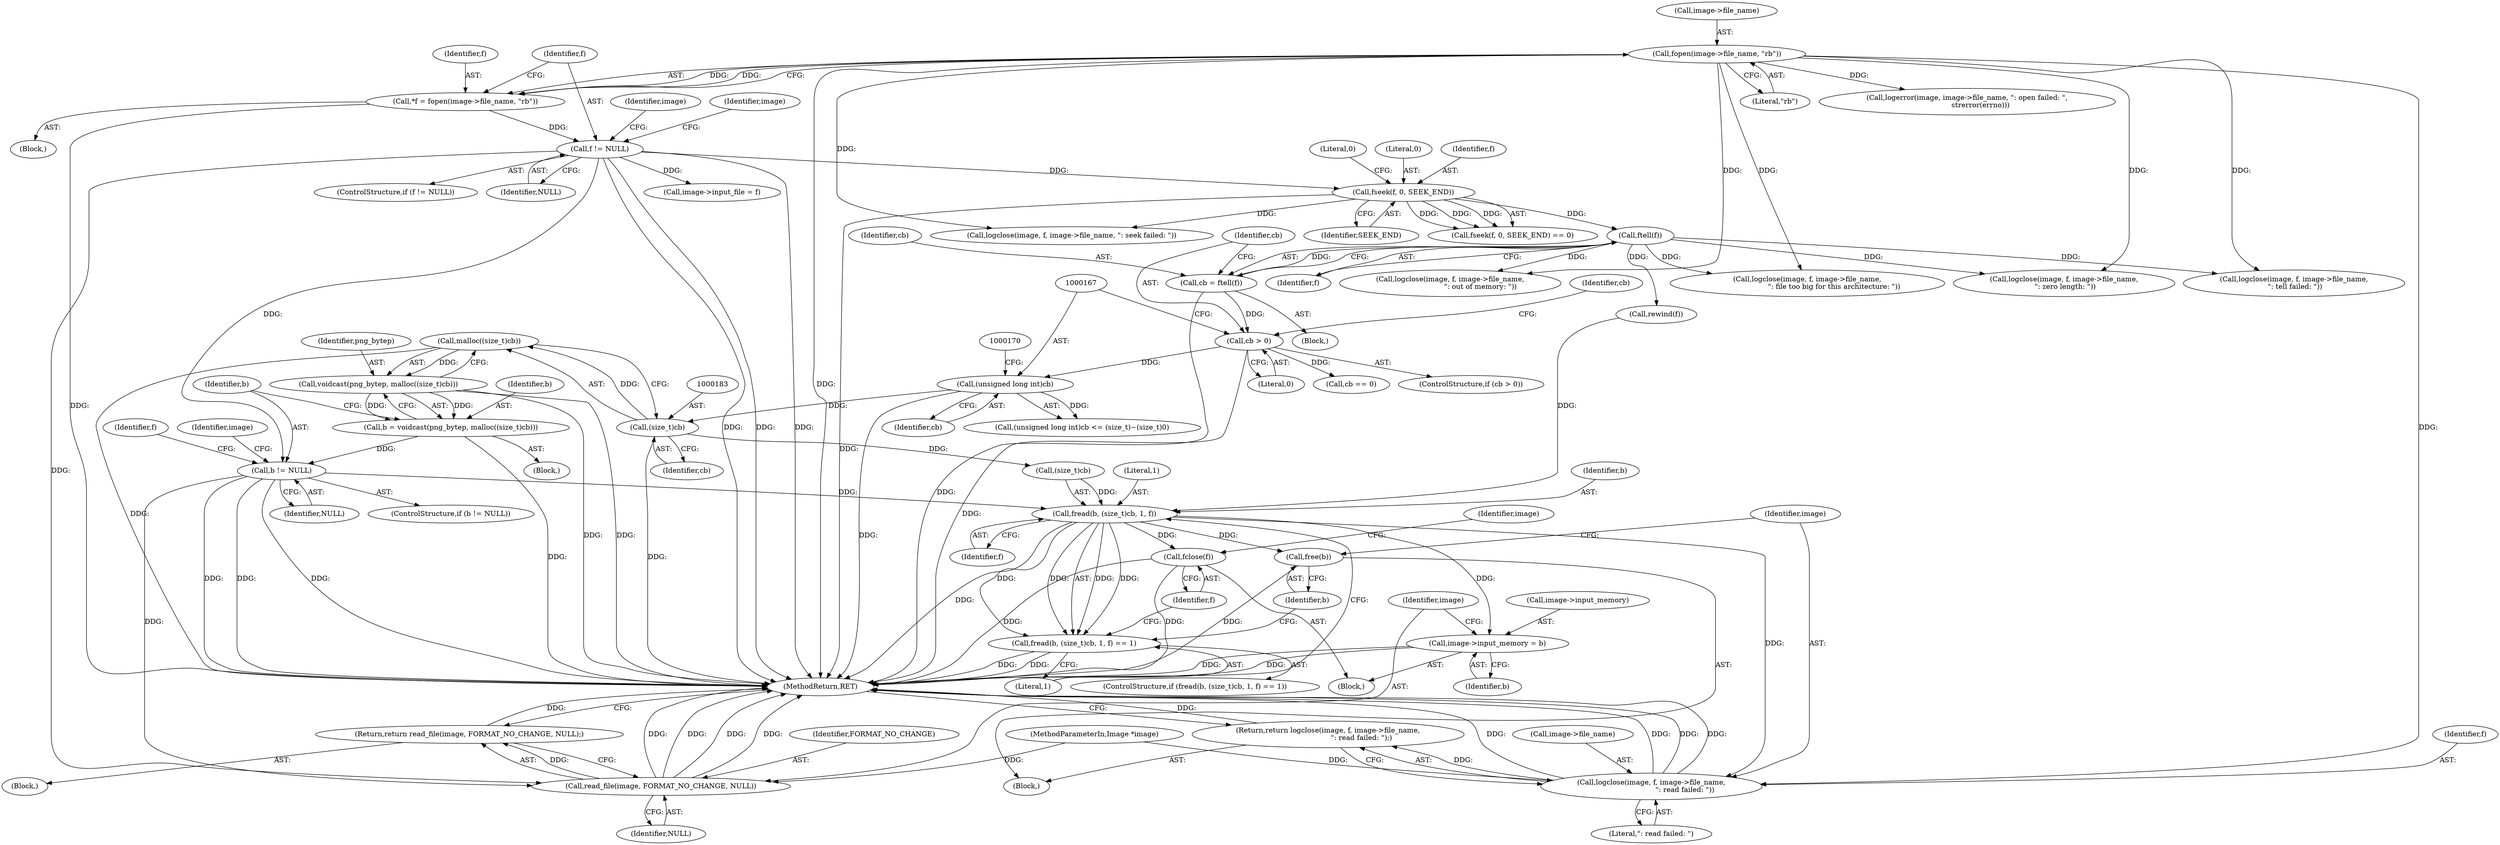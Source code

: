 digraph "0_Android_9d4853418ab2f754c2b63e091c29c5529b8b86ca_30@API" {
"1000181" [label="(Call,malloc((size_t)cb))"];
"1000182" [label="(Call,(size_t)cb)"];
"1000166" [label="(Call,(unsigned long int)cb)"];
"1000160" [label="(Call,cb > 0)"];
"1000155" [label="(Call,cb = ftell(f))"];
"1000157" [label="(Call,ftell(f))"];
"1000148" [label="(Call,fseek(f, 0, SEEK_END))"];
"1000129" [label="(Call,f != NULL)"];
"1000121" [label="(Call,*f = fopen(image->file_name, \"rb\"))"];
"1000123" [label="(Call,fopen(image->file_name, \"rb\"))"];
"1000179" [label="(Call,voidcast(png_bytep, malloc((size_t)cb)))"];
"1000177" [label="(Call,b = voidcast(png_bytep, malloc((size_t)cb)))"];
"1000186" [label="(Call,b != NULL)"];
"1000194" [label="(Call,fread(b, (size_t)cb, 1, f))"];
"1000193" [label="(Call,fread(b, (size_t)cb, 1, f) == 1)"];
"1000203" [label="(Call,fclose(f))"];
"1000210" [label="(Call,image->input_memory = b)"];
"1000217" [label="(Call,free(b))"];
"1000220" [label="(Call,logclose(image, f, image->file_name,\n                              \": read failed: \"))"];
"1000219" [label="(Return,return logclose(image, f, image->file_name,\n                              \": read failed: \");)"];
"1000287" [label="(Call,read_file(image, FORMAT_NO_CHANGE, NULL))"];
"1000286" [label="(Return,return read_file(image, FORMAT_NO_CHANGE, NULL);)"];
"1000193" [label="(Call,fread(b, (size_t)cb, 1, f) == 1)"];
"1000160" [label="(Call,cb > 0)"];
"1000139" [label="(Call,image->input_file = f)"];
"1000105" [label="(Block,)"];
"1000195" [label="(Identifier,b)"];
"1000222" [label="(Identifier,f)"];
"1000200" [label="(Identifier,f)"];
"1000216" [label="(Block,)"];
"1000128" [label="(ControlStructure,if (f != NULL))"];
"1000269" [label="(Call,logclose(image, f, image->file_name, \": seek failed: \"))"];
"1000187" [label="(Identifier,b)"];
"1000149" [label="(Identifier,f)"];
"1000287" [label="(Call,read_file(image, FORMAT_NO_CHANGE, NULL))"];
"1000226" [label="(Literal,\": read failed: \")"];
"1000220" [label="(Call,logclose(image, f, image->file_name,\n                              \": read failed: \"))"];
"1000214" [label="(Identifier,b)"];
"1000223" [label="(Call,image->file_name)"];
"1000238" [label="(Call,logclose(image, f, image->file_name,\n                        \": file too big for this architecture: \"))"];
"1000291" [label="(MethodReturn,RET)"];
"1000119" [label="(Block,)"];
"1000186" [label="(Call,b != NULL)"];
"1000159" [label="(ControlStructure,if (cb > 0))"];
"1000122" [label="(Identifier,f)"];
"1000194" [label="(Call,fread(b, (size_t)cb, 1, f))"];
"1000251" [label="(Call,logclose(image, f, image->file_name,\n \": zero length: \"))"];
"1000152" [label="(Literal,0)"];
"1000130" [label="(Identifier,f)"];
"1000217" [label="(Call,free(b))"];
"1000190" [label="(Call,rewind(f))"];
"1000148" [label="(Call,fseek(f, 0, SEEK_END))"];
"1000289" [label="(Identifier,FORMAT_NO_CHANGE)"];
"1000286" [label="(Return,return read_file(image, FORMAT_NO_CHANGE, NULL);)"];
"1000188" [label="(Identifier,NULL)"];
"1000156" [label="(Identifier,cb)"];
"1000201" [label="(Literal,1)"];
"1000184" [label="(Identifier,cb)"];
"1000178" [label="(Identifier,b)"];
"1000161" [label="(Identifier,cb)"];
"1000191" [label="(Identifier,f)"];
"1000230" [label="(Identifier,image)"];
"1000218" [label="(Identifier,b)"];
"1000192" [label="(ControlStructure,if (fread(b, (size_t)cb, 1, f) == 1))"];
"1000221" [label="(Identifier,image)"];
"1000136" [label="(Identifier,image)"];
"1000151" [label="(Identifier,SEEK_END)"];
"1000124" [label="(Call,image->file_name)"];
"1000229" [label="(Call,logclose(image, f, image->file_name,\n                           \": out of memory: \"))"];
"1000177" [label="(Call,b = voidcast(png_bytep, malloc((size_t)cb)))"];
"1000260" [label="(Call,logclose(image, f, image->file_name,\n \": tell failed: \"))"];
"1000123" [label="(Call,fopen(image->file_name, \"rb\"))"];
"1000210" [label="(Call,image->input_memory = b)"];
"1000153" [label="(Block,)"];
"1000131" [label="(Identifier,NULL)"];
"1000219" [label="(Return,return logclose(image, f, image->file_name,\n                              \": read failed: \");)"];
"1000207" [label="(Identifier,image)"];
"1000162" [label="(Literal,0)"];
"1000202" [label="(Block,)"];
"1000104" [label="(MethodParameterIn,Image *image)"];
"1000150" [label="(Literal,0)"];
"1000290" [label="(Identifier,NULL)"];
"1000182" [label="(Call,(size_t)cb)"];
"1000204" [label="(Identifier,f)"];
"1000121" [label="(Call,*f = fopen(image->file_name, \"rb\"))"];
"1000247" [label="(Call,cb == 0)"];
"1000127" [label="(Literal,\"rb\")"];
"1000179" [label="(Call,voidcast(png_bytep, malloc((size_t)cb)))"];
"1000203" [label="(Call,fclose(f))"];
"1000185" [label="(ControlStructure,if (b != NULL))"];
"1000248" [label="(Identifier,cb)"];
"1000180" [label="(Identifier,png_bytep)"];
"1000168" [label="(Identifier,cb)"];
"1000158" [label="(Identifier,f)"];
"1000196" [label="(Call,(size_t)cb)"];
"1000157" [label="(Call,ftell(f))"];
"1000199" [label="(Literal,1)"];
"1000278" [label="(Call,logerror(image, image->file_name, \": open failed: \",\n            strerror(errno)))"];
"1000279" [label="(Identifier,image)"];
"1000129" [label="(Call,f != NULL)"];
"1000211" [label="(Call,image->input_memory)"];
"1000181" [label="(Call,malloc((size_t)cb))"];
"1000147" [label="(Call,fseek(f, 0, SEEK_END) == 0)"];
"1000288" [label="(Identifier,image)"];
"1000155" [label="(Call,cb = ftell(f))"];
"1000166" [label="(Call,(unsigned long int)cb)"];
"1000165" [label="(Call,(unsigned long int)cb <= (size_t)~(size_t)0)"];
"1000175" [label="(Block,)"];
"1000181" -> "1000179"  [label="AST: "];
"1000181" -> "1000182"  [label="CFG: "];
"1000182" -> "1000181"  [label="AST: "];
"1000179" -> "1000181"  [label="CFG: "];
"1000181" -> "1000291"  [label="DDG: "];
"1000181" -> "1000179"  [label="DDG: "];
"1000182" -> "1000181"  [label="DDG: "];
"1000182" -> "1000184"  [label="CFG: "];
"1000183" -> "1000182"  [label="AST: "];
"1000184" -> "1000182"  [label="AST: "];
"1000182" -> "1000291"  [label="DDG: "];
"1000166" -> "1000182"  [label="DDG: "];
"1000182" -> "1000196"  [label="DDG: "];
"1000166" -> "1000165"  [label="AST: "];
"1000166" -> "1000168"  [label="CFG: "];
"1000167" -> "1000166"  [label="AST: "];
"1000168" -> "1000166"  [label="AST: "];
"1000170" -> "1000166"  [label="CFG: "];
"1000166" -> "1000291"  [label="DDG: "];
"1000166" -> "1000165"  [label="DDG: "];
"1000160" -> "1000166"  [label="DDG: "];
"1000160" -> "1000159"  [label="AST: "];
"1000160" -> "1000162"  [label="CFG: "];
"1000161" -> "1000160"  [label="AST: "];
"1000162" -> "1000160"  [label="AST: "];
"1000167" -> "1000160"  [label="CFG: "];
"1000248" -> "1000160"  [label="CFG: "];
"1000160" -> "1000291"  [label="DDG: "];
"1000155" -> "1000160"  [label="DDG: "];
"1000160" -> "1000247"  [label="DDG: "];
"1000155" -> "1000153"  [label="AST: "];
"1000155" -> "1000157"  [label="CFG: "];
"1000156" -> "1000155"  [label="AST: "];
"1000157" -> "1000155"  [label="AST: "];
"1000161" -> "1000155"  [label="CFG: "];
"1000155" -> "1000291"  [label="DDG: "];
"1000157" -> "1000155"  [label="DDG: "];
"1000157" -> "1000158"  [label="CFG: "];
"1000158" -> "1000157"  [label="AST: "];
"1000148" -> "1000157"  [label="DDG: "];
"1000157" -> "1000190"  [label="DDG: "];
"1000157" -> "1000229"  [label="DDG: "];
"1000157" -> "1000238"  [label="DDG: "];
"1000157" -> "1000251"  [label="DDG: "];
"1000157" -> "1000260"  [label="DDG: "];
"1000148" -> "1000147"  [label="AST: "];
"1000148" -> "1000151"  [label="CFG: "];
"1000149" -> "1000148"  [label="AST: "];
"1000150" -> "1000148"  [label="AST: "];
"1000151" -> "1000148"  [label="AST: "];
"1000152" -> "1000148"  [label="CFG: "];
"1000148" -> "1000291"  [label="DDG: "];
"1000148" -> "1000147"  [label="DDG: "];
"1000148" -> "1000147"  [label="DDG: "];
"1000148" -> "1000147"  [label="DDG: "];
"1000129" -> "1000148"  [label="DDG: "];
"1000148" -> "1000269"  [label="DDG: "];
"1000129" -> "1000128"  [label="AST: "];
"1000129" -> "1000131"  [label="CFG: "];
"1000130" -> "1000129"  [label="AST: "];
"1000131" -> "1000129"  [label="AST: "];
"1000136" -> "1000129"  [label="CFG: "];
"1000279" -> "1000129"  [label="CFG: "];
"1000129" -> "1000291"  [label="DDG: "];
"1000129" -> "1000291"  [label="DDG: "];
"1000129" -> "1000291"  [label="DDG: "];
"1000121" -> "1000129"  [label="DDG: "];
"1000129" -> "1000139"  [label="DDG: "];
"1000129" -> "1000186"  [label="DDG: "];
"1000129" -> "1000287"  [label="DDG: "];
"1000121" -> "1000119"  [label="AST: "];
"1000121" -> "1000123"  [label="CFG: "];
"1000122" -> "1000121"  [label="AST: "];
"1000123" -> "1000121"  [label="AST: "];
"1000130" -> "1000121"  [label="CFG: "];
"1000121" -> "1000291"  [label="DDG: "];
"1000123" -> "1000121"  [label="DDG: "];
"1000123" -> "1000121"  [label="DDG: "];
"1000123" -> "1000127"  [label="CFG: "];
"1000124" -> "1000123"  [label="AST: "];
"1000127" -> "1000123"  [label="AST: "];
"1000123" -> "1000291"  [label="DDG: "];
"1000123" -> "1000220"  [label="DDG: "];
"1000123" -> "1000229"  [label="DDG: "];
"1000123" -> "1000238"  [label="DDG: "];
"1000123" -> "1000251"  [label="DDG: "];
"1000123" -> "1000260"  [label="DDG: "];
"1000123" -> "1000269"  [label="DDG: "];
"1000123" -> "1000278"  [label="DDG: "];
"1000179" -> "1000177"  [label="AST: "];
"1000180" -> "1000179"  [label="AST: "];
"1000177" -> "1000179"  [label="CFG: "];
"1000179" -> "1000291"  [label="DDG: "];
"1000179" -> "1000291"  [label="DDG: "];
"1000179" -> "1000177"  [label="DDG: "];
"1000179" -> "1000177"  [label="DDG: "];
"1000177" -> "1000175"  [label="AST: "];
"1000178" -> "1000177"  [label="AST: "];
"1000187" -> "1000177"  [label="CFG: "];
"1000177" -> "1000291"  [label="DDG: "];
"1000177" -> "1000186"  [label="DDG: "];
"1000186" -> "1000185"  [label="AST: "];
"1000186" -> "1000188"  [label="CFG: "];
"1000187" -> "1000186"  [label="AST: "];
"1000188" -> "1000186"  [label="AST: "];
"1000191" -> "1000186"  [label="CFG: "];
"1000230" -> "1000186"  [label="CFG: "];
"1000186" -> "1000291"  [label="DDG: "];
"1000186" -> "1000291"  [label="DDG: "];
"1000186" -> "1000291"  [label="DDG: "];
"1000186" -> "1000194"  [label="DDG: "];
"1000186" -> "1000287"  [label="DDG: "];
"1000194" -> "1000193"  [label="AST: "];
"1000194" -> "1000200"  [label="CFG: "];
"1000195" -> "1000194"  [label="AST: "];
"1000196" -> "1000194"  [label="AST: "];
"1000199" -> "1000194"  [label="AST: "];
"1000200" -> "1000194"  [label="AST: "];
"1000201" -> "1000194"  [label="CFG: "];
"1000194" -> "1000291"  [label="DDG: "];
"1000194" -> "1000193"  [label="DDG: "];
"1000194" -> "1000193"  [label="DDG: "];
"1000194" -> "1000193"  [label="DDG: "];
"1000194" -> "1000193"  [label="DDG: "];
"1000196" -> "1000194"  [label="DDG: "];
"1000190" -> "1000194"  [label="DDG: "];
"1000194" -> "1000203"  [label="DDG: "];
"1000194" -> "1000210"  [label="DDG: "];
"1000194" -> "1000217"  [label="DDG: "];
"1000194" -> "1000220"  [label="DDG: "];
"1000193" -> "1000192"  [label="AST: "];
"1000193" -> "1000201"  [label="CFG: "];
"1000201" -> "1000193"  [label="AST: "];
"1000204" -> "1000193"  [label="CFG: "];
"1000218" -> "1000193"  [label="CFG: "];
"1000193" -> "1000291"  [label="DDG: "];
"1000193" -> "1000291"  [label="DDG: "];
"1000203" -> "1000202"  [label="AST: "];
"1000203" -> "1000204"  [label="CFG: "];
"1000204" -> "1000203"  [label="AST: "];
"1000207" -> "1000203"  [label="CFG: "];
"1000203" -> "1000291"  [label="DDG: "];
"1000203" -> "1000291"  [label="DDG: "];
"1000210" -> "1000202"  [label="AST: "];
"1000210" -> "1000214"  [label="CFG: "];
"1000211" -> "1000210"  [label="AST: "];
"1000214" -> "1000210"  [label="AST: "];
"1000288" -> "1000210"  [label="CFG: "];
"1000210" -> "1000291"  [label="DDG: "];
"1000210" -> "1000291"  [label="DDG: "];
"1000217" -> "1000216"  [label="AST: "];
"1000217" -> "1000218"  [label="CFG: "];
"1000218" -> "1000217"  [label="AST: "];
"1000221" -> "1000217"  [label="CFG: "];
"1000217" -> "1000291"  [label="DDG: "];
"1000220" -> "1000219"  [label="AST: "];
"1000220" -> "1000226"  [label="CFG: "];
"1000221" -> "1000220"  [label="AST: "];
"1000222" -> "1000220"  [label="AST: "];
"1000223" -> "1000220"  [label="AST: "];
"1000226" -> "1000220"  [label="AST: "];
"1000219" -> "1000220"  [label="CFG: "];
"1000220" -> "1000291"  [label="DDG: "];
"1000220" -> "1000291"  [label="DDG: "];
"1000220" -> "1000291"  [label="DDG: "];
"1000220" -> "1000291"  [label="DDG: "];
"1000220" -> "1000219"  [label="DDG: "];
"1000104" -> "1000220"  [label="DDG: "];
"1000219" -> "1000216"  [label="AST: "];
"1000291" -> "1000219"  [label="CFG: "];
"1000219" -> "1000291"  [label="DDG: "];
"1000287" -> "1000286"  [label="AST: "];
"1000287" -> "1000290"  [label="CFG: "];
"1000288" -> "1000287"  [label="AST: "];
"1000289" -> "1000287"  [label="AST: "];
"1000290" -> "1000287"  [label="AST: "];
"1000286" -> "1000287"  [label="CFG: "];
"1000287" -> "1000291"  [label="DDG: "];
"1000287" -> "1000291"  [label="DDG: "];
"1000287" -> "1000291"  [label="DDG: "];
"1000287" -> "1000291"  [label="DDG: "];
"1000287" -> "1000286"  [label="DDG: "];
"1000104" -> "1000287"  [label="DDG: "];
"1000286" -> "1000105"  [label="AST: "];
"1000291" -> "1000286"  [label="CFG: "];
"1000286" -> "1000291"  [label="DDG: "];
}
